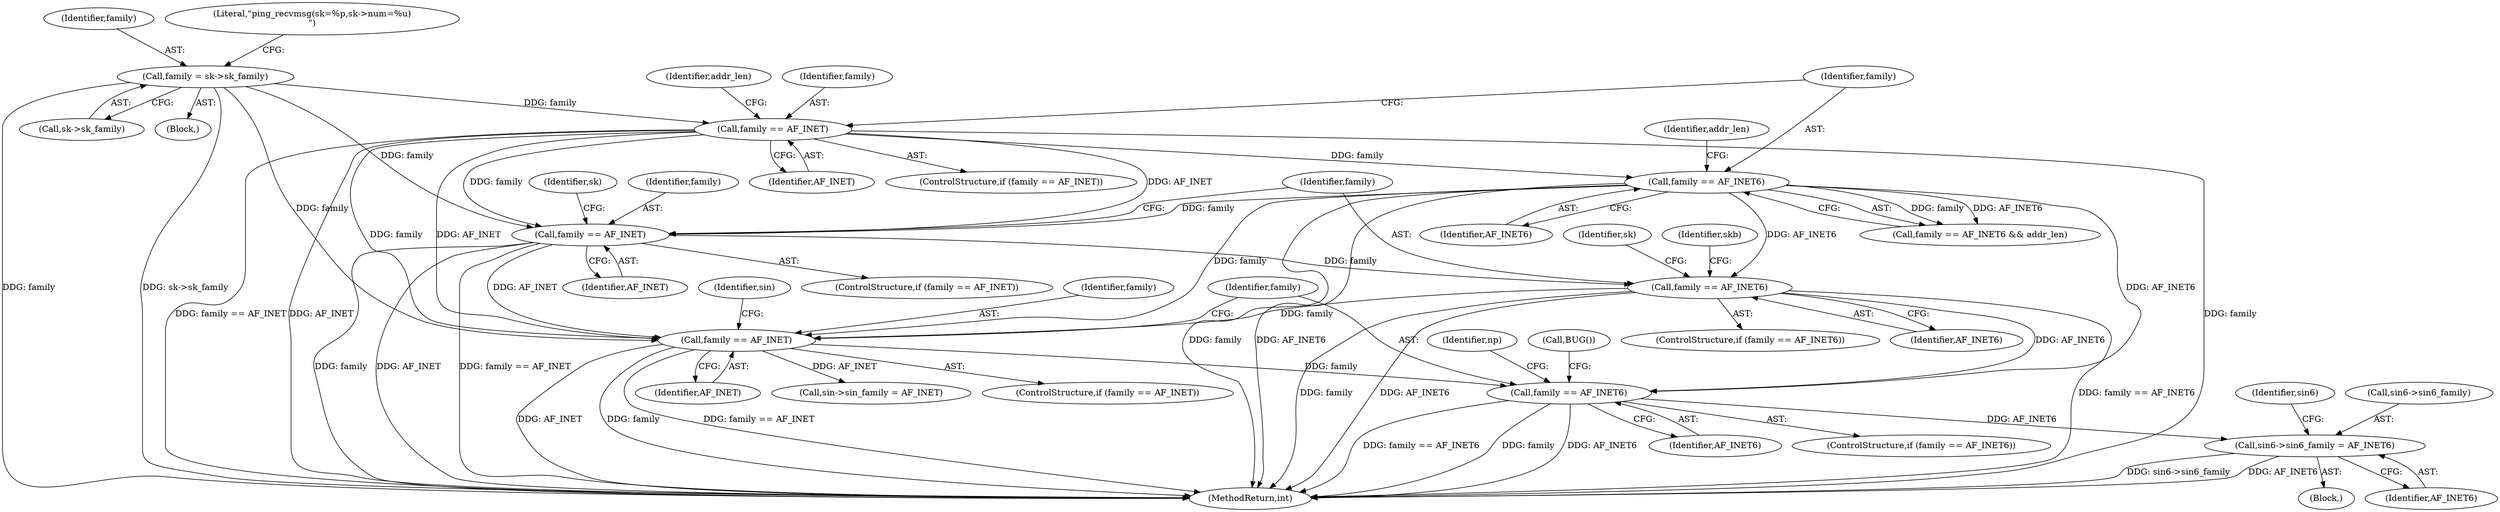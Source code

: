 digraph "0_linux_bceaa90240b6019ed73b49965eac7d167610be69_0@pointer" {
"1000312" [label="(Call,sin6->sin6_family = AF_INET6)"];
"1000291" [label="(Call,family == AF_INET6)"];
"1000242" [label="(Call,family == AF_INET)"];
"1000186" [label="(Call,family == AF_INET6)"];
"1000175" [label="(Call,family == AF_INET)"];
"1000159" [label="(Call,family == AF_INET6)"];
"1000147" [label="(Call,family == AF_INET)"];
"1000118" [label="(Call,family = sk->sk_family)"];
"1000175" [label="(Call,family == AF_INET)"];
"1000186" [label="(Call,family == AF_INET6)"];
"1000162" [label="(Identifier,addr_len)"];
"1000161" [label="(Identifier,AF_INET6)"];
"1000118" [label="(Call,family = sk->sk_family)"];
"1000181" [label="(Identifier,sk)"];
"1000384" [label="(MethodReturn,int)"];
"1000176" [label="(Identifier,family)"];
"1000119" [label="(Identifier,family)"];
"1000160" [label="(Identifier,family)"];
"1000159" [label="(Call,family == AF_INET6)"];
"1000177" [label="(Identifier,AF_INET)"];
"1000247" [label="(Identifier,sin)"];
"1000244" [label="(Identifier,AF_INET)"];
"1000120" [label="(Call,sk->sk_family)"];
"1000253" [label="(Call,sin->sin_family = AF_INET)"];
"1000241" [label="(ControlStructure,if (family == AF_INET))"];
"1000312" [label="(Call,sin6->sin6_family = AF_INET6)"];
"1000319" [label="(Identifier,sin6)"];
"1000111" [label="(Block,)"];
"1000174" [label="(ControlStructure,if (family == AF_INET))"];
"1000243" [label="(Identifier,family)"];
"1000313" [label="(Call,sin6->sin6_family)"];
"1000292" [label="(Identifier,family)"];
"1000370" [label="(Call,BUG())"];
"1000185" [label="(ControlStructure,if (family == AF_INET6))"];
"1000147" [label="(Call,family == AF_INET)"];
"1000192" [label="(Identifier,sk)"];
"1000152" [label="(Identifier,addr_len)"];
"1000297" [label="(Identifier,np)"];
"1000242" [label="(Call,family == AF_INET)"];
"1000196" [label="(Identifier,skb)"];
"1000149" [label="(Identifier,AF_INET)"];
"1000291" [label="(Call,family == AF_INET6)"];
"1000187" [label="(Identifier,family)"];
"1000158" [label="(Call,family == AF_INET6 && addr_len)"];
"1000293" [label="(Identifier,AF_INET6)"];
"1000290" [label="(ControlStructure,if (family == AF_INET6))"];
"1000129" [label="(Literal,\"ping_recvmsg(sk=%p,sk->num=%u)\n\")"];
"1000294" [label="(Block,)"];
"1000188" [label="(Identifier,AF_INET6)"];
"1000146" [label="(ControlStructure,if (family == AF_INET))"];
"1000148" [label="(Identifier,family)"];
"1000316" [label="(Identifier,AF_INET6)"];
"1000312" -> "1000294"  [label="AST: "];
"1000312" -> "1000316"  [label="CFG: "];
"1000313" -> "1000312"  [label="AST: "];
"1000316" -> "1000312"  [label="AST: "];
"1000319" -> "1000312"  [label="CFG: "];
"1000312" -> "1000384"  [label="DDG: AF_INET6"];
"1000312" -> "1000384"  [label="DDG: sin6->sin6_family"];
"1000291" -> "1000312"  [label="DDG: AF_INET6"];
"1000291" -> "1000290"  [label="AST: "];
"1000291" -> "1000293"  [label="CFG: "];
"1000292" -> "1000291"  [label="AST: "];
"1000293" -> "1000291"  [label="AST: "];
"1000297" -> "1000291"  [label="CFG: "];
"1000370" -> "1000291"  [label="CFG: "];
"1000291" -> "1000384"  [label="DDG: family == AF_INET6"];
"1000291" -> "1000384"  [label="DDG: family"];
"1000291" -> "1000384"  [label="DDG: AF_INET6"];
"1000242" -> "1000291"  [label="DDG: family"];
"1000186" -> "1000291"  [label="DDG: AF_INET6"];
"1000159" -> "1000291"  [label="DDG: AF_INET6"];
"1000242" -> "1000241"  [label="AST: "];
"1000242" -> "1000244"  [label="CFG: "];
"1000243" -> "1000242"  [label="AST: "];
"1000244" -> "1000242"  [label="AST: "];
"1000247" -> "1000242"  [label="CFG: "];
"1000292" -> "1000242"  [label="CFG: "];
"1000242" -> "1000384"  [label="DDG: family == AF_INET"];
"1000242" -> "1000384"  [label="DDG: AF_INET"];
"1000242" -> "1000384"  [label="DDG: family"];
"1000186" -> "1000242"  [label="DDG: family"];
"1000159" -> "1000242"  [label="DDG: family"];
"1000147" -> "1000242"  [label="DDG: family"];
"1000147" -> "1000242"  [label="DDG: AF_INET"];
"1000118" -> "1000242"  [label="DDG: family"];
"1000175" -> "1000242"  [label="DDG: AF_INET"];
"1000242" -> "1000253"  [label="DDG: AF_INET"];
"1000186" -> "1000185"  [label="AST: "];
"1000186" -> "1000188"  [label="CFG: "];
"1000187" -> "1000186"  [label="AST: "];
"1000188" -> "1000186"  [label="AST: "];
"1000192" -> "1000186"  [label="CFG: "];
"1000196" -> "1000186"  [label="CFG: "];
"1000186" -> "1000384"  [label="DDG: AF_INET6"];
"1000186" -> "1000384"  [label="DDG: family == AF_INET6"];
"1000186" -> "1000384"  [label="DDG: family"];
"1000175" -> "1000186"  [label="DDG: family"];
"1000159" -> "1000186"  [label="DDG: AF_INET6"];
"1000175" -> "1000174"  [label="AST: "];
"1000175" -> "1000177"  [label="CFG: "];
"1000176" -> "1000175"  [label="AST: "];
"1000177" -> "1000175"  [label="AST: "];
"1000181" -> "1000175"  [label="CFG: "];
"1000187" -> "1000175"  [label="CFG: "];
"1000175" -> "1000384"  [label="DDG: family"];
"1000175" -> "1000384"  [label="DDG: AF_INET"];
"1000175" -> "1000384"  [label="DDG: family == AF_INET"];
"1000159" -> "1000175"  [label="DDG: family"];
"1000147" -> "1000175"  [label="DDG: family"];
"1000147" -> "1000175"  [label="DDG: AF_INET"];
"1000118" -> "1000175"  [label="DDG: family"];
"1000159" -> "1000158"  [label="AST: "];
"1000159" -> "1000161"  [label="CFG: "];
"1000160" -> "1000159"  [label="AST: "];
"1000161" -> "1000159"  [label="AST: "];
"1000162" -> "1000159"  [label="CFG: "];
"1000158" -> "1000159"  [label="CFG: "];
"1000159" -> "1000384"  [label="DDG: family"];
"1000159" -> "1000384"  [label="DDG: AF_INET6"];
"1000159" -> "1000158"  [label="DDG: family"];
"1000159" -> "1000158"  [label="DDG: AF_INET6"];
"1000147" -> "1000159"  [label="DDG: family"];
"1000147" -> "1000146"  [label="AST: "];
"1000147" -> "1000149"  [label="CFG: "];
"1000148" -> "1000147"  [label="AST: "];
"1000149" -> "1000147"  [label="AST: "];
"1000152" -> "1000147"  [label="CFG: "];
"1000160" -> "1000147"  [label="CFG: "];
"1000147" -> "1000384"  [label="DDG: AF_INET"];
"1000147" -> "1000384"  [label="DDG: family"];
"1000147" -> "1000384"  [label="DDG: family == AF_INET"];
"1000118" -> "1000147"  [label="DDG: family"];
"1000118" -> "1000111"  [label="AST: "];
"1000118" -> "1000120"  [label="CFG: "];
"1000119" -> "1000118"  [label="AST: "];
"1000120" -> "1000118"  [label="AST: "];
"1000129" -> "1000118"  [label="CFG: "];
"1000118" -> "1000384"  [label="DDG: sk->sk_family"];
"1000118" -> "1000384"  [label="DDG: family"];
}
